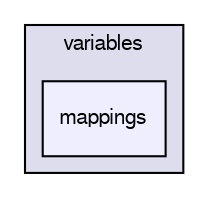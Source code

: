 digraph G {
  compound=true
  node [ fontsize="10", fontname="FreeSans"];
  edge [ labelfontsize="10", labelfontname="FreeSans"];
  subgraph clusterdir_7174228ead128e95c82a2ac9484f5303 {
    graph [ bgcolor="#ddddee", pencolor="black", label="variables" fontname="FreeSans", fontsize="10", URL="dir_7174228ead128e95c82a2ac9484f5303.html"]
  dir_313191a990307a43ca6d5b87c4c1325c [shape=box, label="mappings", style="filled", fillcolor="#eeeeff", pencolor="black", URL="dir_313191a990307a43ca6d5b87c4c1325c.html"];
  }
}
